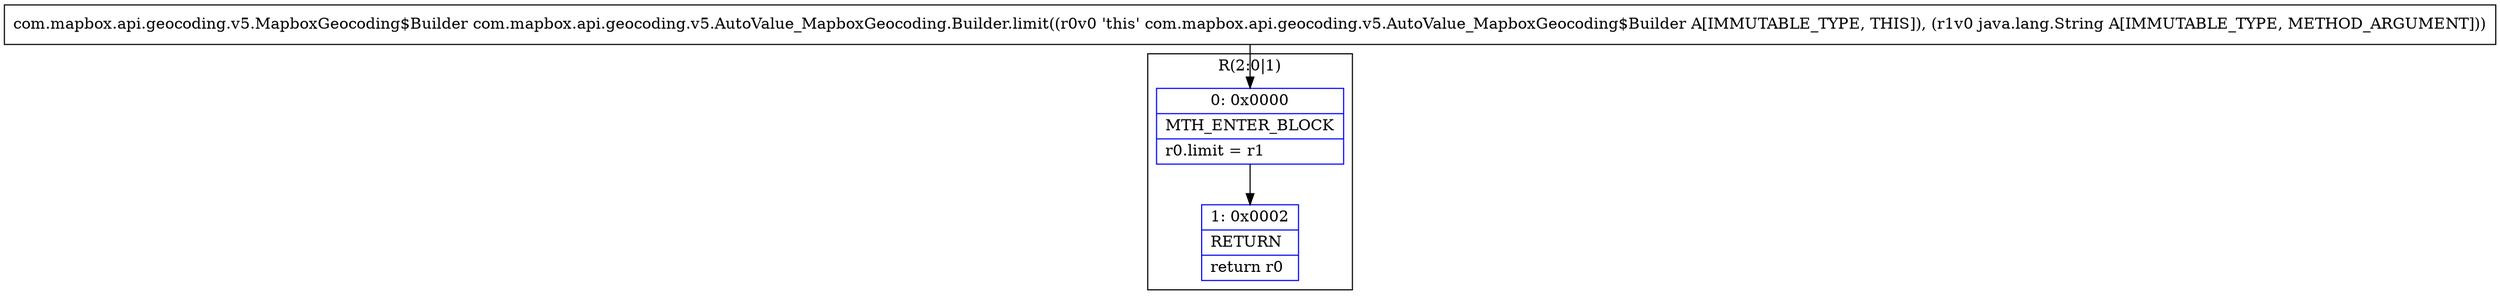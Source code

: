 digraph "CFG forcom.mapbox.api.geocoding.v5.AutoValue_MapboxGeocoding.Builder.limit(Ljava\/lang\/String;)Lcom\/mapbox\/api\/geocoding\/v5\/MapboxGeocoding$Builder;" {
subgraph cluster_Region_1043472613 {
label = "R(2:0|1)";
node [shape=record,color=blue];
Node_0 [shape=record,label="{0\:\ 0x0000|MTH_ENTER_BLOCK\l|r0.limit = r1\l}"];
Node_1 [shape=record,label="{1\:\ 0x0002|RETURN\l|return r0\l}"];
}
MethodNode[shape=record,label="{com.mapbox.api.geocoding.v5.MapboxGeocoding$Builder com.mapbox.api.geocoding.v5.AutoValue_MapboxGeocoding.Builder.limit((r0v0 'this' com.mapbox.api.geocoding.v5.AutoValue_MapboxGeocoding$Builder A[IMMUTABLE_TYPE, THIS]), (r1v0 java.lang.String A[IMMUTABLE_TYPE, METHOD_ARGUMENT])) }"];
MethodNode -> Node_0;
Node_0 -> Node_1;
}

